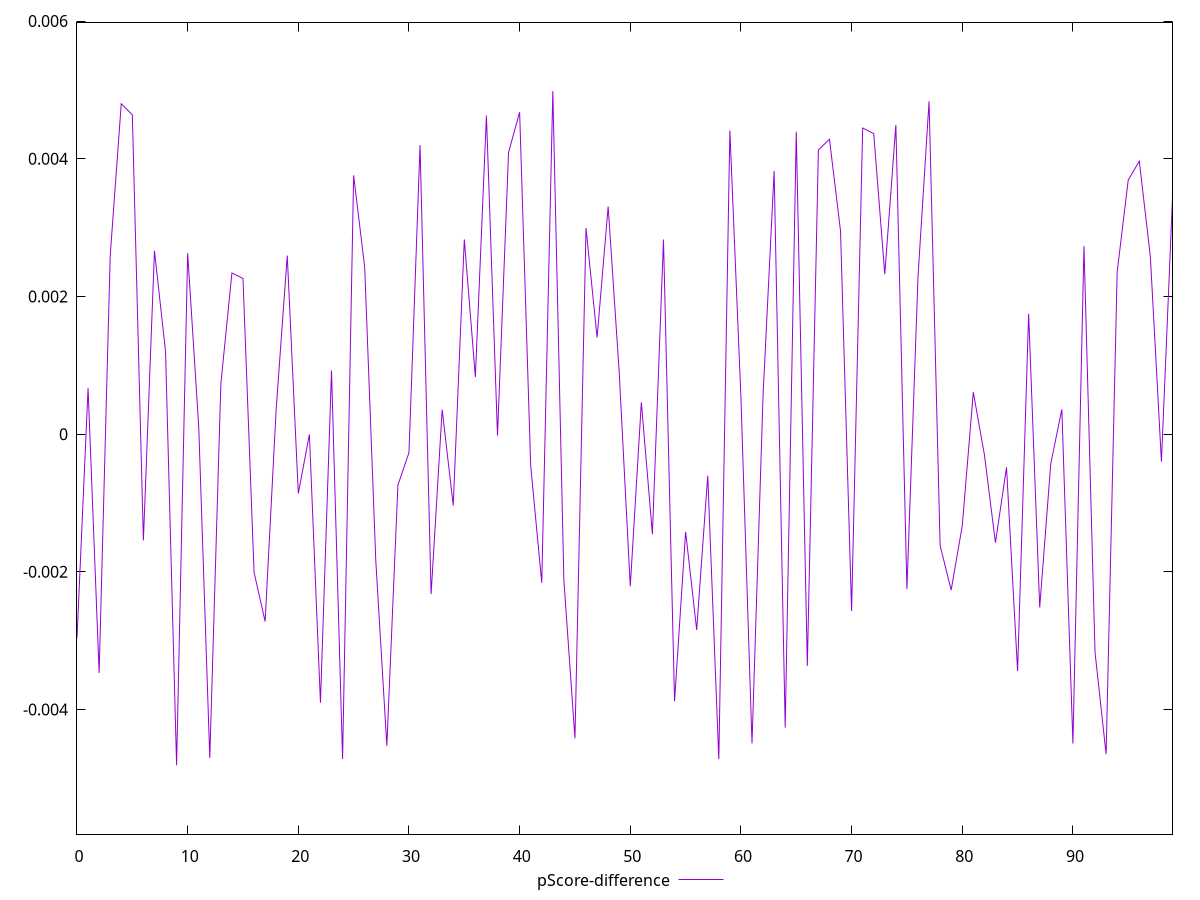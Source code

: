 reset

$pScoreDifference <<EOF
0 -0.0029594341544616487
1 0.0006686537992681707
2 -0.00346901643821651
3 0.0025917166695120786
4 0.00479877584149635
5 0.004637810829427713
6 -0.0015429880305768418
7 0.0026634340135519574
8 0.0012029409088577525
9 -0.004809308348719288
10 0.002628857971451959
11 0.0001113486963619792
12 -0.004702246108456487
13 0.0007306884742773745
14 0.00234110172656099
15 0.002260418797205843
16 -0.0020051227051921527
17 -0.002721188186718293
18 0.0003647608945670511
19 0.0025941064269584535
20 -0.0008609681656591706
21 -0.000003763099265530201
22 -0.0039009662468242334
23 0.0009246467031499561
24 -0.004717968604336598
25 0.0037588059921749295
26 0.0024225666813411095
27 -0.0018339682155543713
28 -0.004524906180271571
29 -0.000740852295189387
30 -0.0002689634710546507
31 0.0041979911859191255
32 -0.002323018906667529
33 0.00035699336135275317
34 -0.001035929881740838
35 0.0028284020116938757
36 0.0008296369927520697
37 0.004627587816790402
38 -0.00002065381247406961
39 0.0040922026150590485
40 0.004676234718375194
41 -0.0004591748665880857
42 -0.0021586043565853252
43 0.004981820363072487
44 -0.002123687770155591
45 -0.004418882874589358
46 0.0029926999113617514
47 0.0014041297258632346
48 0.0033054538223854513
49 0.0008954456393293064
50 -0.0022100493150791767
51 0.0004613448940785636
52 -0.001451645957718961
53 0.002826646291140489
54 -0.0038776308504119283
55 -0.001416665080569035
56 -0.0028439678001372926
57 -0.0006036075616056014
58 -0.004722201828896377
59 0.004410231735080927
60 0.0005303895741242126
61 -0.004491177171429439
62 0.0005726914059740462
63 0.0038217466878839312
64 -0.004262851204987372
65 0.0043930166459024145
66 -0.003365295959325665
67 0.0041286344216995285
68 0.004282919724816536
69 0.002951855280379889
70 -0.002568012076245796
71 0.004446694336449841
72 0.004364133641489132
73 0.002322404724783622
74 0.004491448210910076
75 -0.00225116823816085
76 0.002283798784351032
77 0.0048339824750912586
78 -0.001618789440125723
79 -0.0022637180965822123
80 -0.0013303092425289709
81 0.0006084587213975867
82 -0.0002973057134358914
83 -0.0015762162482775288
84 -0.0004824013947668515
85 -0.0034395090816365936
86 0.0017486011566802961
87 -0.002515958204226121
88 -0.0004280663607216795
89 0.00036052296070121503
90 -0.004492548596513712
91 0.0027313468345019354
92 -0.0031698030707917324
93 -0.004648054154454906
94 0.0023560702133884615
95 0.003690771542942395
96 0.003964780313285066
97 0.0025769523837609887
98 -0.000399259858094414
99 0.0034309678031282376
EOF

set key outside below
set xrange [0:99]
set yrange [-0.005809308348719288:0.005981820363072487]
set trange [-0.005809308348719288:0.005981820363072487]
set terminal svg size 640, 500 enhanced background rgb 'white'
set output "reprap/bootup-time/samples/pages+cached+noexternal+nomedia/pScore-difference/values.svg"

plot $pScoreDifference title "pScore-difference" with line

reset
